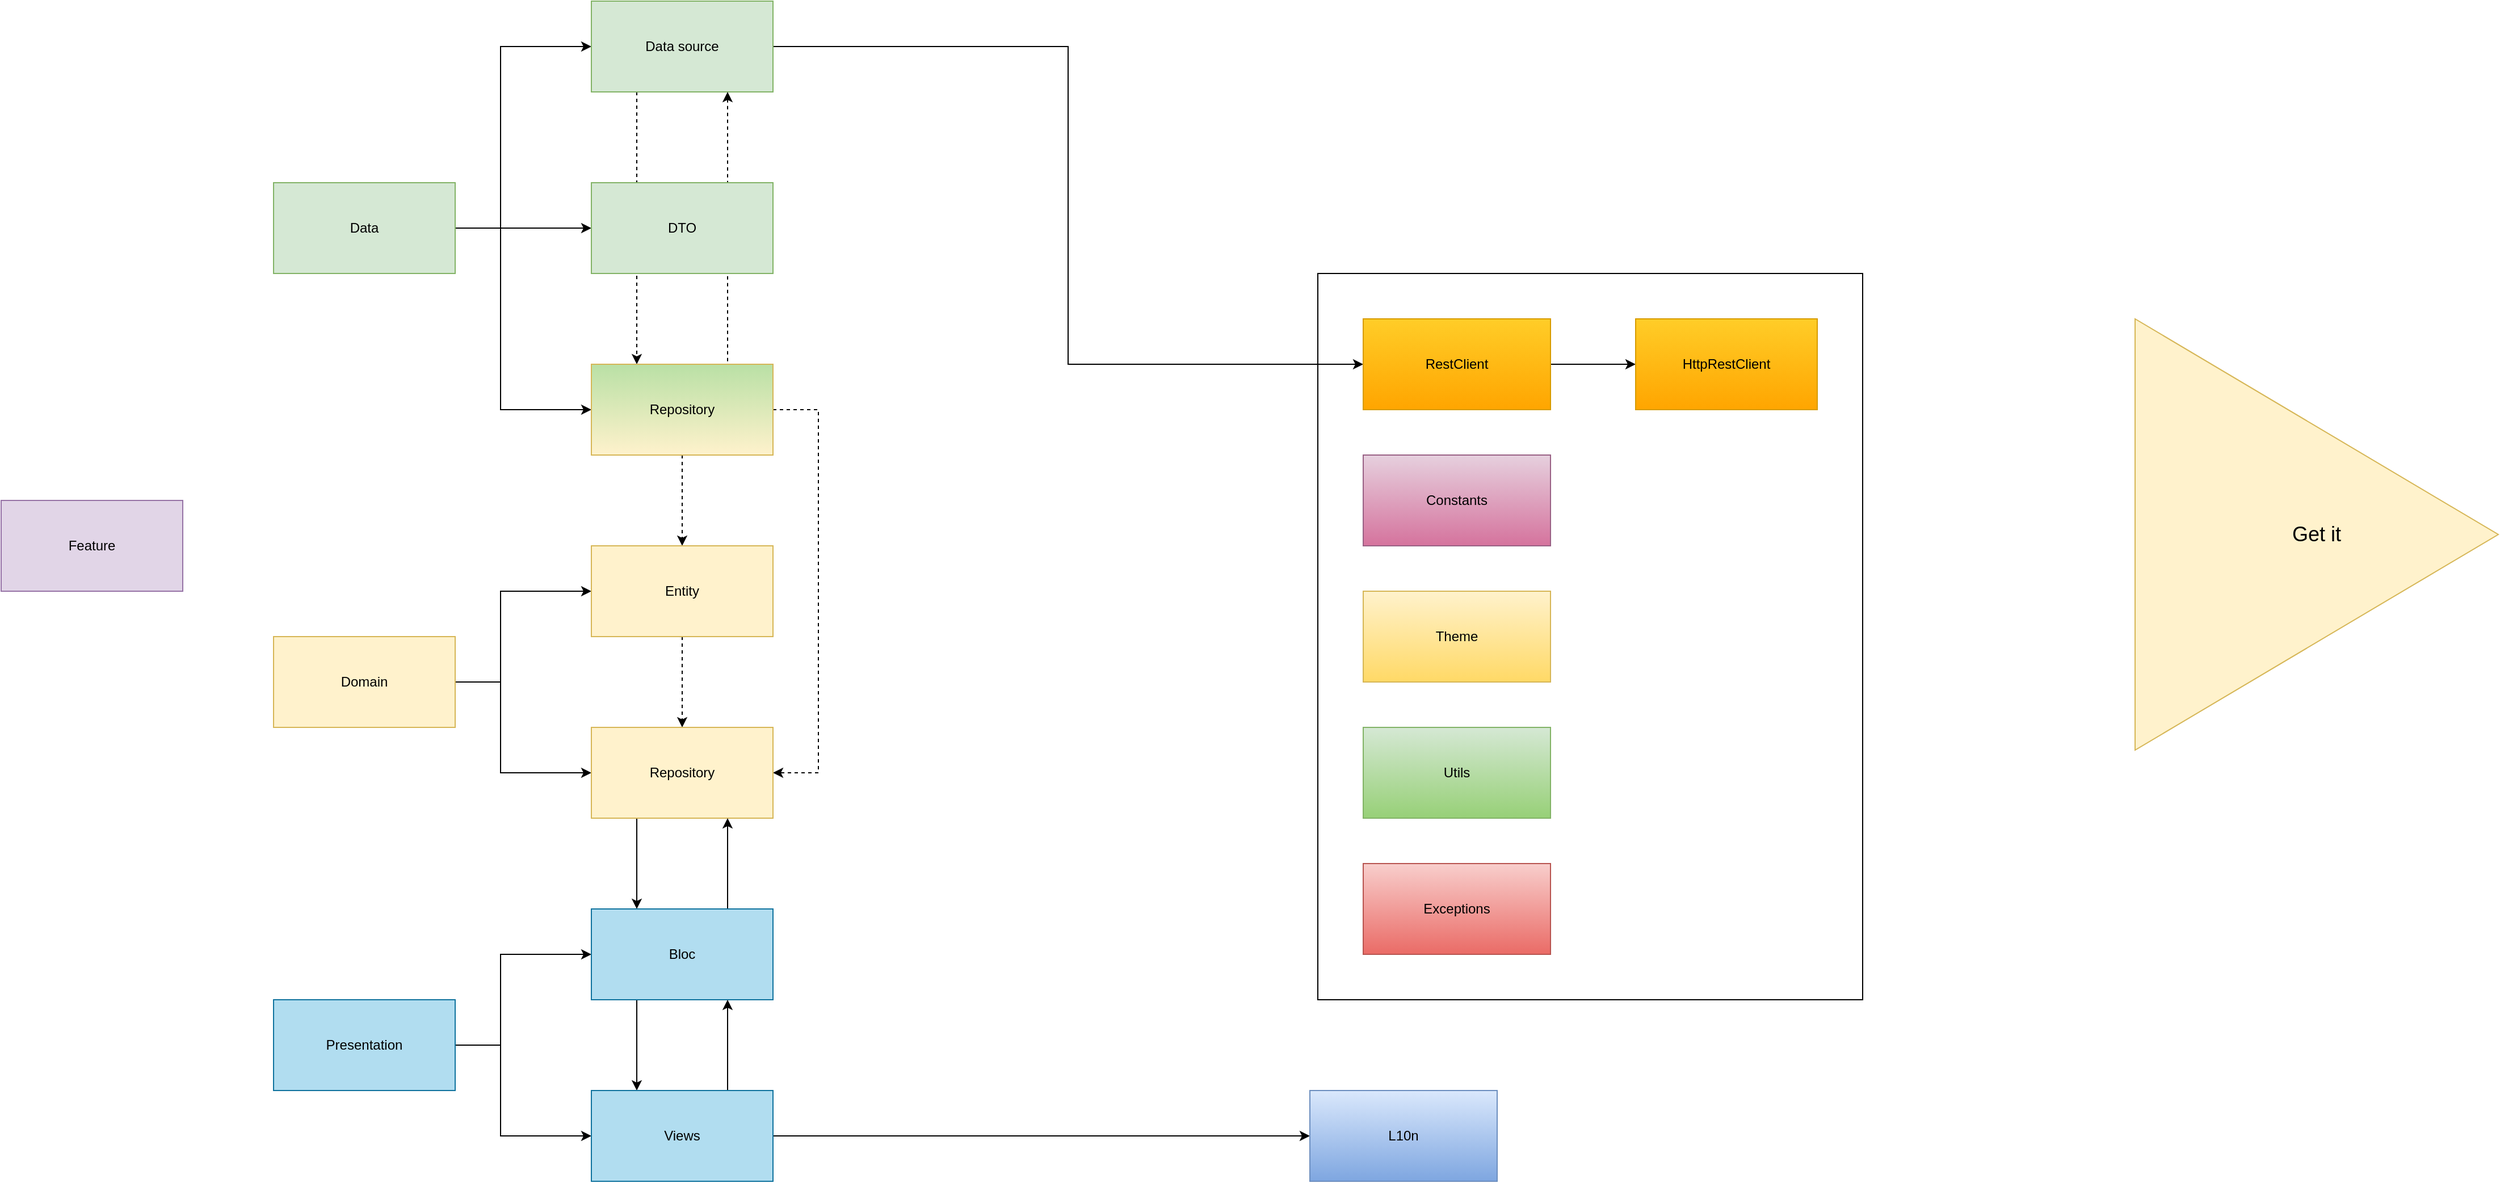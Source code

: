 <mxfile version="23.1.5" type="github">
  <diagram name="Page-1" id="2YBvvXClWsGukQMizWep">
    <mxGraphModel dx="1146" dy="1723" grid="1" gridSize="10" guides="1" tooltips="1" connect="1" arrows="1" fold="1" page="1" pageScale="1" pageWidth="850" pageHeight="1100" math="0" shadow="0">
      <root>
        <mxCell id="0" />
        <mxCell id="1" parent="0" />
        <mxCell id="RoVjS8QDb4x77TpKjfwX-3" value="Feature" style="rounded=0;whiteSpace=wrap;html=1;fillColor=#e1d5e7;strokeColor=#9673a6;" parent="1" vertex="1">
          <mxGeometry x="40" y="40" width="160" height="80" as="geometry" />
        </mxCell>
        <mxCell id="RoVjS8QDb4x77TpKjfwX-21" style="edgeStyle=orthogonalEdgeStyle;rounded=0;orthogonalLoop=1;jettySize=auto;html=1;entryX=0;entryY=0.5;entryDx=0;entryDy=0;fontFamily=Helvetica;fontSize=12;fontColor=default;" parent="1" source="RoVjS8QDb4x77TpKjfwX-9" target="RoVjS8QDb4x77TpKjfwX-17" edge="1">
          <mxGeometry relative="1" as="geometry">
            <Array as="points">
              <mxPoint x="480" y="-200" />
              <mxPoint x="480" y="-360" />
            </Array>
          </mxGeometry>
        </mxCell>
        <mxCell id="RoVjS8QDb4x77TpKjfwX-47" style="edgeStyle=orthogonalEdgeStyle;rounded=0;orthogonalLoop=1;jettySize=auto;html=1;entryX=0;entryY=0.5;entryDx=0;entryDy=0;fontFamily=Helvetica;fontSize=12;fontColor=default;" parent="1" source="RoVjS8QDb4x77TpKjfwX-9" target="RoVjS8QDb4x77TpKjfwX-19" edge="1">
          <mxGeometry relative="1" as="geometry">
            <Array as="points">
              <mxPoint x="480" y="-200" />
              <mxPoint x="480" y="-40" />
            </Array>
          </mxGeometry>
        </mxCell>
        <mxCell id="RoVjS8QDb4x77TpKjfwX-54" style="edgeStyle=orthogonalEdgeStyle;rounded=0;orthogonalLoop=1;jettySize=auto;html=1;fontFamily=Helvetica;fontSize=12;fontColor=default;" parent="1" source="RoVjS8QDb4x77TpKjfwX-9" target="RoVjS8QDb4x77TpKjfwX-53" edge="1">
          <mxGeometry relative="1" as="geometry" />
        </mxCell>
        <mxCell id="RoVjS8QDb4x77TpKjfwX-9" value="Data" style="rounded=0;whiteSpace=wrap;html=1;fillColor=#d5e8d4;strokeColor=#82b366;" parent="1" vertex="1">
          <mxGeometry x="280" y="-240" width="160" height="80" as="geometry" />
        </mxCell>
        <mxCell id="RoVjS8QDb4x77TpKjfwX-56" style="edgeStyle=orthogonalEdgeStyle;rounded=0;orthogonalLoop=1;jettySize=auto;html=1;entryX=0;entryY=0.5;entryDx=0;entryDy=0;fontFamily=Helvetica;fontSize=12;fontColor=default;" parent="1" source="RoVjS8QDb4x77TpKjfwX-12" target="RoVjS8QDb4x77TpKjfwX-39" edge="1">
          <mxGeometry relative="1" as="geometry">
            <Array as="points">
              <mxPoint x="480" y="200" />
              <mxPoint x="480" y="120" />
            </Array>
          </mxGeometry>
        </mxCell>
        <mxCell id="RoVjS8QDb4x77TpKjfwX-57" style="edgeStyle=orthogonalEdgeStyle;rounded=0;orthogonalLoop=1;jettySize=auto;html=1;entryX=0;entryY=0.5;entryDx=0;entryDy=0;fontFamily=Helvetica;fontSize=12;fontColor=default;" parent="1" source="RoVjS8QDb4x77TpKjfwX-12" target="RoVjS8QDb4x77TpKjfwX-55" edge="1">
          <mxGeometry relative="1" as="geometry">
            <Array as="points">
              <mxPoint x="480" y="200" />
              <mxPoint x="480" y="280" />
            </Array>
          </mxGeometry>
        </mxCell>
        <mxCell id="RoVjS8QDb4x77TpKjfwX-12" value="Domain" style="rounded=0;whiteSpace=wrap;html=1;fillColor=#fff2cc;strokeColor=#d6b656;" parent="1" vertex="1">
          <mxGeometry x="280" y="160" width="160" height="80" as="geometry" />
        </mxCell>
        <mxCell id="RoVjS8QDb4x77TpKjfwX-62" style="edgeStyle=orthogonalEdgeStyle;rounded=0;orthogonalLoop=1;jettySize=auto;html=1;entryX=0;entryY=0.5;entryDx=0;entryDy=0;fontFamily=Helvetica;fontSize=12;fontColor=default;" parent="1" source="RoVjS8QDb4x77TpKjfwX-13" target="RoVjS8QDb4x77TpKjfwX-60" edge="1">
          <mxGeometry relative="1" as="geometry">
            <Array as="points">
              <mxPoint x="480" y="520" />
              <mxPoint x="480" y="440" />
            </Array>
          </mxGeometry>
        </mxCell>
        <mxCell id="RoVjS8QDb4x77TpKjfwX-63" style="edgeStyle=orthogonalEdgeStyle;rounded=0;orthogonalLoop=1;jettySize=auto;html=1;entryX=0;entryY=0.5;entryDx=0;entryDy=0;fontFamily=Helvetica;fontSize=12;fontColor=default;" parent="1" source="RoVjS8QDb4x77TpKjfwX-13" target="RoVjS8QDb4x77TpKjfwX-61" edge="1">
          <mxGeometry relative="1" as="geometry">
            <Array as="points">
              <mxPoint x="480" y="520" />
              <mxPoint x="480" y="600" />
            </Array>
          </mxGeometry>
        </mxCell>
        <mxCell id="RoVjS8QDb4x77TpKjfwX-13" value="Presentation" style="rounded=0;whiteSpace=wrap;html=1;fillColor=#b1ddf0;strokeColor=#10739e;" parent="1" vertex="1">
          <mxGeometry x="280" y="480" width="160" height="80" as="geometry" />
        </mxCell>
        <mxCell id="RoVjS8QDb4x77TpKjfwX-48" style="edgeStyle=orthogonalEdgeStyle;rounded=0;orthogonalLoop=1;jettySize=auto;html=1;entryX=0.25;entryY=0;entryDx=0;entryDy=0;fontFamily=Helvetica;fontSize=12;fontColor=default;dashed=1;" parent="1" source="RoVjS8QDb4x77TpKjfwX-17" target="RoVjS8QDb4x77TpKjfwX-19" edge="1">
          <mxGeometry relative="1" as="geometry">
            <Array as="points">
              <mxPoint x="600" y="-250" />
              <mxPoint x="600" y="-250" />
            </Array>
          </mxGeometry>
        </mxCell>
        <mxCell id="RoVjS8QDb4x77TpKjfwX-85" style="edgeStyle=orthogonalEdgeStyle;rounded=0;orthogonalLoop=1;jettySize=auto;html=1;entryX=0;entryY=0.5;entryDx=0;entryDy=0;fontFamily=Helvetica;fontSize=12;fontColor=default;" parent="1" source="RoVjS8QDb4x77TpKjfwX-17" target="RoVjS8QDb4x77TpKjfwX-79" edge="1">
          <mxGeometry relative="1" as="geometry" />
        </mxCell>
        <mxCell id="RoVjS8QDb4x77TpKjfwX-17" value="Data source" style="rounded=0;whiteSpace=wrap;html=1;fillColor=#d5e8d4;strokeColor=#82b366;" parent="1" vertex="1">
          <mxGeometry x="560" y="-400" width="160" height="80" as="geometry" />
        </mxCell>
        <mxCell id="RoVjS8QDb4x77TpKjfwX-59" style="edgeStyle=orthogonalEdgeStyle;rounded=0;orthogonalLoop=1;jettySize=auto;html=1;fontFamily=Helvetica;fontSize=12;fontColor=default;exitX=1;exitY=0.5;exitDx=0;exitDy=0;dashed=1;entryX=1;entryY=0.5;entryDx=0;entryDy=0;" parent="1" source="RoVjS8QDb4x77TpKjfwX-19" target="RoVjS8QDb4x77TpKjfwX-55" edge="1">
          <mxGeometry relative="1" as="geometry">
            <mxPoint x="740" y="-40" as="sourcePoint" />
            <mxPoint x="730" y="290" as="targetPoint" />
            <Array as="points">
              <mxPoint x="760" y="-40" />
              <mxPoint x="760" y="280" />
            </Array>
          </mxGeometry>
        </mxCell>
        <mxCell id="RoVjS8QDb4x77TpKjfwX-68" style="edgeStyle=orthogonalEdgeStyle;rounded=0;orthogonalLoop=1;jettySize=auto;html=1;entryX=0.5;entryY=0;entryDx=0;entryDy=0;fontFamily=Helvetica;fontSize=12;fontColor=default;dashed=1;" parent="1" source="RoVjS8QDb4x77TpKjfwX-19" target="RoVjS8QDb4x77TpKjfwX-39" edge="1">
          <mxGeometry relative="1" as="geometry" />
        </mxCell>
        <mxCell id="RoVjS8QDb4x77TpKjfwX-19" value="Repository" style="rounded=0;whiteSpace=wrap;html=1;fillColor=#fff2cc;strokeColor=#d6b656;gradientColor=#B9E0A5;gradientDirection=north;" parent="1" vertex="1">
          <mxGeometry x="560" y="-80" width="160" height="80" as="geometry" />
        </mxCell>
        <mxCell id="RoVjS8QDb4x77TpKjfwX-69" style="edgeStyle=orthogonalEdgeStyle;rounded=0;orthogonalLoop=1;jettySize=auto;html=1;entryX=0.5;entryY=0;entryDx=0;entryDy=0;fontFamily=Helvetica;fontSize=12;fontColor=default;dashed=1;" parent="1" source="RoVjS8QDb4x77TpKjfwX-39" target="RoVjS8QDb4x77TpKjfwX-55" edge="1">
          <mxGeometry relative="1" as="geometry" />
        </mxCell>
        <mxCell id="RoVjS8QDb4x77TpKjfwX-39" value="Entity" style="rounded=0;whiteSpace=wrap;html=1;fillColor=#fff2cc;strokeColor=#d6b656;" parent="1" vertex="1">
          <mxGeometry x="560" y="80" width="160" height="80" as="geometry" />
        </mxCell>
        <mxCell id="RoVjS8QDb4x77TpKjfwX-49" style="edgeStyle=orthogonalEdgeStyle;rounded=0;orthogonalLoop=1;jettySize=auto;html=1;fontFamily=Helvetica;fontSize=12;fontColor=default;entryX=0.75;entryY=0;entryDx=0;entryDy=0;endArrow=none;endFill=0;startArrow=classic;startFill=1;dashed=1;" parent="1" source="RoVjS8QDb4x77TpKjfwX-17" target="RoVjS8QDb4x77TpKjfwX-19" edge="1">
          <mxGeometry relative="1" as="geometry">
            <mxPoint x="680" y="-80" as="targetPoint" />
            <Array as="points">
              <mxPoint x="680" y="-270" />
              <mxPoint x="680" y="-270" />
            </Array>
          </mxGeometry>
        </mxCell>
        <mxCell id="RoVjS8QDb4x77TpKjfwX-53" value="DTO" style="rounded=0;whiteSpace=wrap;html=1;fillColor=#d5e8d4;strokeColor=#82b366;" parent="1" vertex="1">
          <mxGeometry x="560" y="-240" width="160" height="80" as="geometry" />
        </mxCell>
        <mxCell id="RoVjS8QDb4x77TpKjfwX-65" value="" style="edgeStyle=orthogonalEdgeStyle;rounded=0;orthogonalLoop=1;jettySize=auto;html=1;fontFamily=Helvetica;fontSize=12;fontColor=default;" parent="1" source="RoVjS8QDb4x77TpKjfwX-55" target="RoVjS8QDb4x77TpKjfwX-60" edge="1">
          <mxGeometry relative="1" as="geometry">
            <Array as="points">
              <mxPoint x="600" y="370" />
              <mxPoint x="600" y="370" />
            </Array>
          </mxGeometry>
        </mxCell>
        <mxCell id="RoVjS8QDb4x77TpKjfwX-55" value="Repository" style="rounded=0;whiteSpace=wrap;html=1;fillColor=#fff2cc;strokeColor=#d6b656;fillStyle=solid;" parent="1" vertex="1">
          <mxGeometry x="560" y="240" width="160" height="80" as="geometry" />
        </mxCell>
        <mxCell id="RoVjS8QDb4x77TpKjfwX-64" value="" style="edgeStyle=orthogonalEdgeStyle;rounded=0;orthogonalLoop=1;jettySize=auto;html=1;fontFamily=Helvetica;fontSize=12;fontColor=default;" parent="1" source="RoVjS8QDb4x77TpKjfwX-60" target="RoVjS8QDb4x77TpKjfwX-55" edge="1">
          <mxGeometry relative="1" as="geometry">
            <Array as="points">
              <mxPoint x="680" y="370" />
              <mxPoint x="680" y="370" />
            </Array>
          </mxGeometry>
        </mxCell>
        <mxCell id="RoVjS8QDb4x77TpKjfwX-72" style="edgeStyle=orthogonalEdgeStyle;rounded=0;orthogonalLoop=1;jettySize=auto;html=1;entryX=0.25;entryY=0;entryDx=0;entryDy=0;fontFamily=Helvetica;fontSize=12;fontColor=default;" parent="1" source="RoVjS8QDb4x77TpKjfwX-60" target="RoVjS8QDb4x77TpKjfwX-61" edge="1">
          <mxGeometry relative="1" as="geometry">
            <Array as="points">
              <mxPoint x="600" y="510" />
              <mxPoint x="600" y="510" />
            </Array>
          </mxGeometry>
        </mxCell>
        <mxCell id="RoVjS8QDb4x77TpKjfwX-60" value="Bloc" style="rounded=0;whiteSpace=wrap;html=1;fillColor=#b1ddf0;strokeColor=#10739e;" parent="1" vertex="1">
          <mxGeometry x="560" y="400" width="160" height="80" as="geometry" />
        </mxCell>
        <mxCell id="RoVjS8QDb4x77TpKjfwX-71" value="" style="edgeStyle=orthogonalEdgeStyle;rounded=0;orthogonalLoop=1;jettySize=auto;html=1;fontFamily=Helvetica;fontSize=12;fontColor=default;" parent="1" source="RoVjS8QDb4x77TpKjfwX-61" target="RoVjS8QDb4x77TpKjfwX-60" edge="1">
          <mxGeometry relative="1" as="geometry">
            <Array as="points">
              <mxPoint x="680" y="520" />
              <mxPoint x="680" y="520" />
            </Array>
          </mxGeometry>
        </mxCell>
        <mxCell id="RoVjS8QDb4x77TpKjfwX-88" style="edgeStyle=orthogonalEdgeStyle;rounded=0;orthogonalLoop=1;jettySize=auto;html=1;entryX=0;entryY=0.5;entryDx=0;entryDy=0;fontFamily=Helvetica;fontSize=12;fontColor=default;" parent="1" source="RoVjS8QDb4x77TpKjfwX-61" target="RoVjS8QDb4x77TpKjfwX-87" edge="1">
          <mxGeometry relative="1" as="geometry" />
        </mxCell>
        <mxCell id="RoVjS8QDb4x77TpKjfwX-61" value="Views" style="rounded=0;whiteSpace=wrap;html=1;fillColor=#b1ddf0;strokeColor=#10739e;" parent="1" vertex="1">
          <mxGeometry x="560" y="560" width="160" height="80" as="geometry" />
        </mxCell>
        <mxCell id="RoVjS8QDb4x77TpKjfwX-77" value="" style="rounded=0;whiteSpace=wrap;html=1;strokeColor=#000000;align=center;verticalAlign=middle;fontFamily=Helvetica;fontSize=12;fontColor=default;fillColor=none;fillStyle=auto;" parent="1" vertex="1">
          <mxGeometry x="1200" y="-160" width="480" height="640" as="geometry" />
        </mxCell>
        <mxCell id="RoVjS8QDb4x77TpKjfwX-84" value="" style="edgeStyle=orthogonalEdgeStyle;rounded=0;orthogonalLoop=1;jettySize=auto;html=1;fontFamily=Helvetica;fontSize=12;fontColor=default;" parent="1" source="RoVjS8QDb4x77TpKjfwX-79" target="RoVjS8QDb4x77TpKjfwX-83" edge="1">
          <mxGeometry relative="1" as="geometry" />
        </mxCell>
        <mxCell id="RoVjS8QDb4x77TpKjfwX-79" value="RestClient" style="rounded=0;whiteSpace=wrap;html=1;fillColor=#ffcd28;strokeColor=#d79b00;gradientColor=#ffa500;" parent="1" vertex="1">
          <mxGeometry x="1240" y="-120" width="165" height="80" as="geometry" />
        </mxCell>
        <mxCell id="RoVjS8QDb4x77TpKjfwX-80" value="Constants" style="rounded=0;whiteSpace=wrap;html=1;fillColor=#e6d0de;strokeColor=#996185;gradientColor=#d5739d;" parent="1" vertex="1">
          <mxGeometry x="1240" width="165" height="80" as="geometry" />
        </mxCell>
        <mxCell id="RoVjS8QDb4x77TpKjfwX-81" value="Theme" style="rounded=0;whiteSpace=wrap;html=1;fillColor=#fff2cc;strokeColor=#d6b656;gradientColor=#ffd966;" parent="1" vertex="1">
          <mxGeometry x="1240" y="120" width="165" height="80" as="geometry" />
        </mxCell>
        <mxCell id="RoVjS8QDb4x77TpKjfwX-82" value="Utils" style="rounded=0;whiteSpace=wrap;html=1;fillColor=#d5e8d4;strokeColor=#82b366;gradientColor=#97d077;" parent="1" vertex="1">
          <mxGeometry x="1240" y="240" width="165" height="80" as="geometry" />
        </mxCell>
        <mxCell id="RoVjS8QDb4x77TpKjfwX-83" value="HttpRestClient" style="rounded=0;whiteSpace=wrap;html=1;fillColor=#ffcd28;strokeColor=#d79b00;gradientColor=#ffa500;" parent="1" vertex="1">
          <mxGeometry x="1480" y="-120" width="160" height="80" as="geometry" />
        </mxCell>
        <mxCell id="RoVjS8QDb4x77TpKjfwX-86" value="Exceptions" style="rounded=0;whiteSpace=wrap;html=1;fillColor=#f8cecc;strokeColor=#b85450;gradientColor=#ea6b66;" parent="1" vertex="1">
          <mxGeometry x="1240" y="360" width="165" height="80" as="geometry" />
        </mxCell>
        <mxCell id="RoVjS8QDb4x77TpKjfwX-87" value="L10n" style="rounded=0;whiteSpace=wrap;html=1;fillColor=#dae8fc;strokeColor=#6c8ebf;gradientColor=#7ea6e0;" parent="1" vertex="1">
          <mxGeometry x="1193" y="560" width="165" height="80" as="geometry" />
        </mxCell>
        <mxCell id="RoVjS8QDb4x77TpKjfwX-89" value="&lt;div style=&quot;&quot;&gt;&lt;font size=&quot;4&quot;&gt;Get it&lt;/font&gt;&lt;/div&gt;" style="triangle;whiteSpace=wrap;html=1;rounded=0;strokeColor=#d6b656;align=center;verticalAlign=middle;fontFamily=Helvetica;fontSize=12;fontColor=default;fillColor=#fff2cc;" parent="1" vertex="1">
          <mxGeometry x="1920" y="-120" width="320" height="380" as="geometry" />
        </mxCell>
      </root>
    </mxGraphModel>
  </diagram>
</mxfile>
